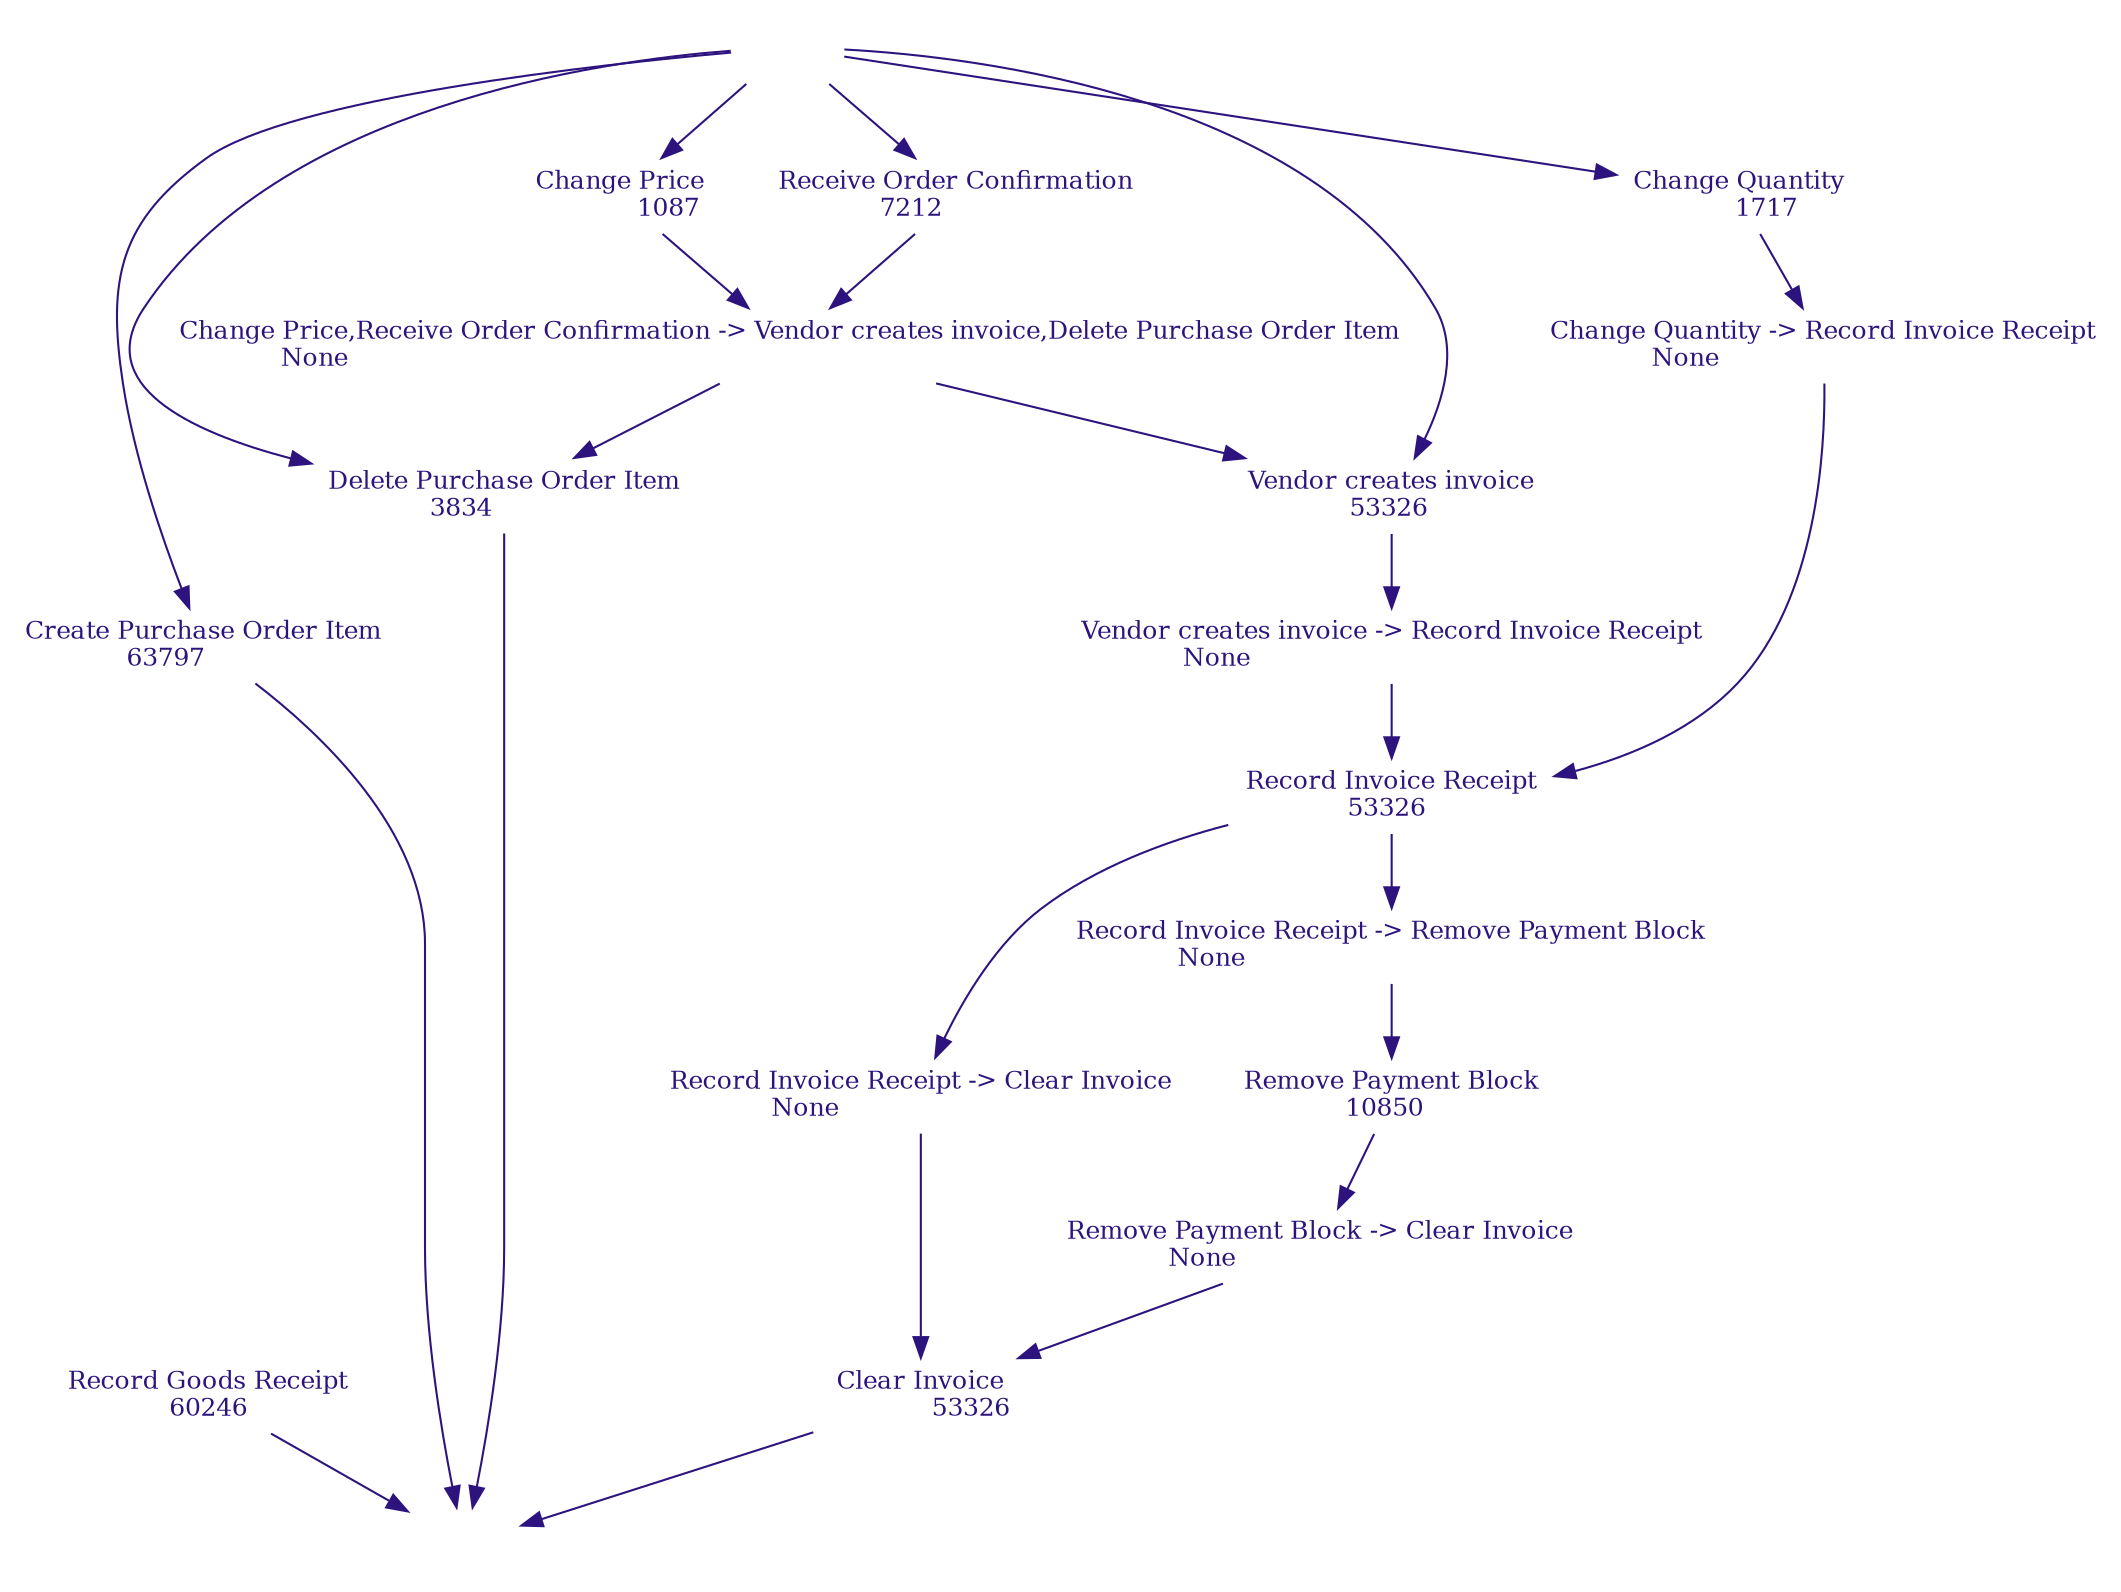 digraph graph3 {
	node [color="#2d137d" fontcolor="#2d137d" fontsize=12.0 image="1.png" shape=plaintext size=2]
	edge [color="#2d137d" fontcolor="#2d137d"]
	"Create Purchase Order Item" [label="Create Purchase Order Item
             63797\l"]
	"Receive Order Confirmation" [label="Receive Order Confirmation
             7212\l"]
	"Record Goods Receipt" [label="Record Goods Receipt
             60246\l"]
	"Vendor creates invoice" [label="Vendor creates invoice
             53326\l"]
	"Record Invoice Receipt" [label="Record Invoice Receipt
             53326\l"]
	"Clear Invoice" [label="Clear Invoice
             53326\l"]
	"Change Quantity" [label="Change Quantity
             1717\l"]
	"Remove Payment Block" [label="Remove Payment Block
             10850\l"]
	"Change Price" [label="Change Price
             1087\l"]
	"Delete Purchase Order Item" [label="Delete Purchase Order Item
             3834\l"]
	startevent [label="" image=""]
	endevent [label="" image=""]
	"Record Invoice Receipt -> Clear Invoice" [label="Record Invoice Receipt -> Clear Invoice
             None\l"]
	"Remove Payment Block -> Clear Invoice" [label="Remove Payment Block -> Clear Invoice
             None\l"]
	"Change Quantity -> Record Invoice Receipt" [label="Change Quantity -> Record Invoice Receipt
             None\l"]
	"Vendor creates invoice -> Record Invoice Receipt" [label="Vendor creates invoice -> Record Invoice Receipt
             None\l"]
	"Record Invoice Receipt -> Remove Payment Block" [label="Record Invoice Receipt -> Remove Payment Block
             None\l"]
	"Change Price,Receive Order Confirmation -> Vendor creates invoice,Delete Purchase Order Item" [label="Change Price,Receive Order Confirmation -> Vendor creates invoice,Delete Purchase Order Item
             None\l"]
	startevent -> "Change Price"
	startevent -> "Change Quantity"
	startevent -> "Create Purchase Order Item"
	startevent -> "Delete Purchase Order Item"
	startevent -> "Receive Order Confirmation"
	startevent -> "Vendor creates invoice"
	"Clear Invoice" -> endevent
	"Create Purchase Order Item" -> endevent
	"Delete Purchase Order Item" -> endevent
	"Record Goods Receipt" -> endevent
	"Record Invoice Receipt" -> "Record Invoice Receipt -> Clear Invoice"
	"Record Invoice Receipt -> Clear Invoice" -> "Clear Invoice"
	"Remove Payment Block" -> "Remove Payment Block -> Clear Invoice"
	"Remove Payment Block -> Clear Invoice" -> "Clear Invoice"
	"Change Quantity" -> "Change Quantity -> Record Invoice Receipt"
	"Change Quantity -> Record Invoice Receipt" -> "Record Invoice Receipt"
	"Vendor creates invoice" -> "Vendor creates invoice -> Record Invoice Receipt"
	"Vendor creates invoice -> Record Invoice Receipt" -> "Record Invoice Receipt"
	"Record Invoice Receipt" -> "Record Invoice Receipt -> Remove Payment Block"
	"Record Invoice Receipt -> Remove Payment Block" -> "Remove Payment Block"
	"Change Price" -> "Change Price,Receive Order Confirmation -> Vendor creates invoice,Delete Purchase Order Item"
	"Receive Order Confirmation" -> "Change Price,Receive Order Confirmation -> Vendor creates invoice,Delete Purchase Order Item"
	"Change Price,Receive Order Confirmation -> Vendor creates invoice,Delete Purchase Order Item" -> "Vendor creates invoice"
	"Change Price,Receive Order Confirmation -> Vendor creates invoice,Delete Purchase Order Item" -> "Delete Purchase Order Item"
}

